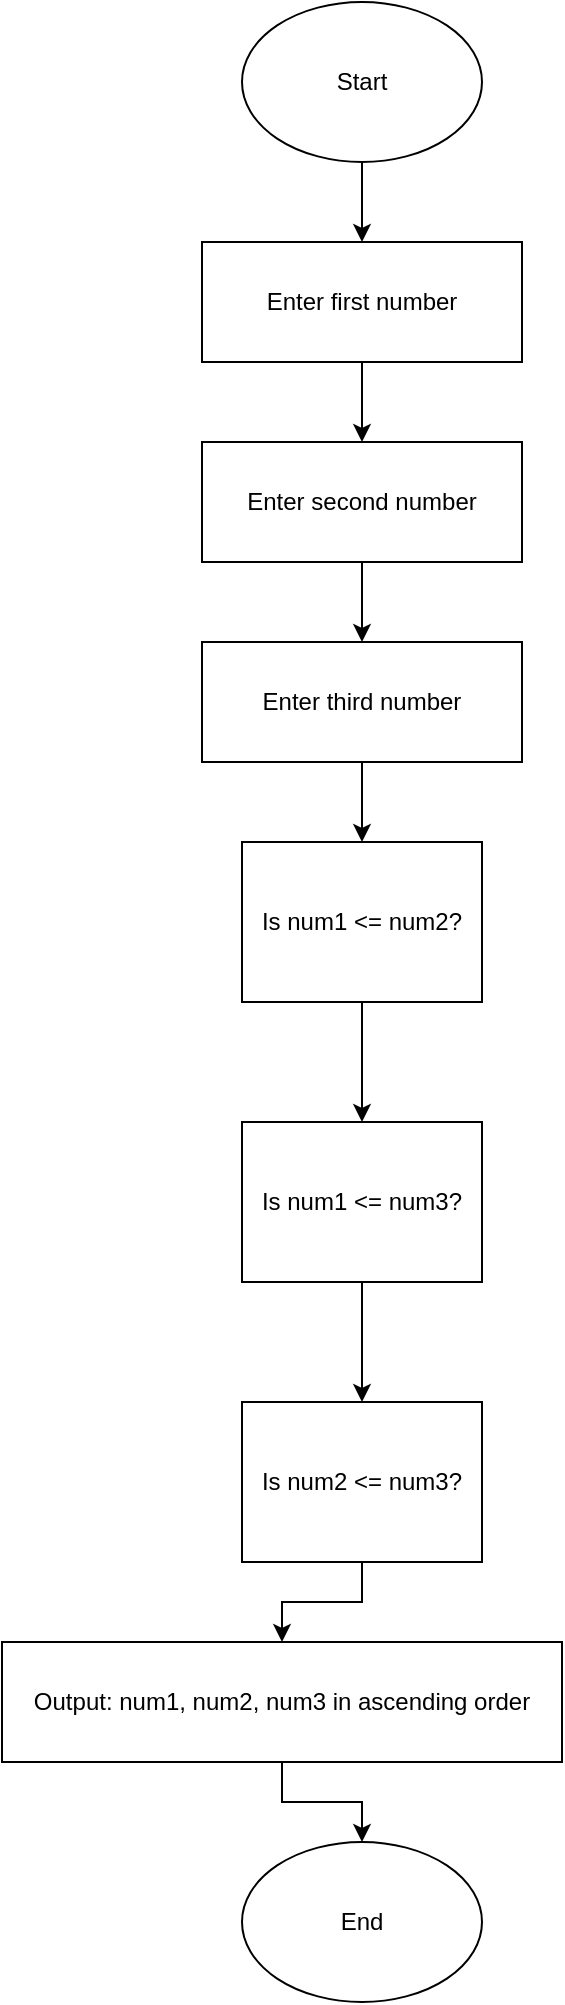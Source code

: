 <mxfile version="24.7.7">
  <diagram name="Order Numbers">
    <mxGraphModel dx="1434" dy="780" grid="1" gridSize="10" guides="1" tooltips="1" connect="1" arrows="1" fold="1" page="1" pageScale="1" pageWidth="827" pageHeight="1169" math="0" shadow="0">
      <root>
        <mxCell id="0" />
        <mxCell id="1" parent="0" />
        
        <!-- Start -->
        <mxCell id="start" value="Start" style="ellipse;whiteSpace=wrap;html=1;" vertex="1" parent="1">
          <mxGeometry x="340" y="90" width="120" height="80" as="geometry" />
        </mxCell>
        
        <!-- Input first number -->
        <mxCell id="input1" value="Enter first number" style="rounded=0;whiteSpace=wrap;html=1;" vertex="1" parent="1">
          <mxGeometry x="320" y="210" width="160" height="60" as="geometry" />
        </mxCell>
        
        <!-- Input second number -->
        <mxCell id="input2" value="Enter second number" style="rounded=0;whiteSpace=wrap;html=1;" vertex="1" parent="1">
          <mxGeometry x="320" y="310" width="160" height="60" as="geometry" />
        </mxCell>
        
        <!-- Input third number -->
        <mxCell id="input3" value="Enter third number" style="rounded=0;whiteSpace=wrap;html=1;" vertex="1" parent="1">
          <mxGeometry x="320" y="410" width="160" height="60" as="geometry" />
        </mxCell>
        
        <!-- Compare numbers -->
        <mxCell id="compare1" value="Is num1 &lt;= num2?" style="diamond;whiteSpace=wrap;html=1;" vertex="1" parent="1">
          <mxGeometry x="340" y="510" width="120" height="80" as="geometry" />
        </mxCell>
        
        <mxCell id="compare2" value="Is num1 &lt;= num3?" style="diamond;whiteSpace=wrap;html=1;" vertex="1" parent="1">
          <mxGeometry x="340" y="650" width="120" height="80" as="geometry" />
        </mxCell>
        
        <mxCell id="compare3" value="Is num2 &lt;= num3?" style="diamond;whiteSpace=wrap;html=1;" vertex="1" parent="1">
          <mxGeometry x="340" y="790" width="120" height="80" as="geometry" />
        </mxCell>
        
        <!-- Output result -->
        <mxCell id="outputOrder" value="Output: num1, num2, num3 in ascending order" style="rounded=0;whiteSpace=wrap;html=1;" vertex="1" parent="1">
          <mxGeometry x="220" y="910" width="280" height="60" as="geometry" />
        </mxCell>
        
        <!-- End -->
        <mxCell id="end" value="End" style="ellipse;whiteSpace=wrap;html=1;" vertex="1" parent="1">
          <mxGeometry x="340" y="1010" width="120" height="80" as="geometry" />
        </mxCell>
        
        <!-- Connections -->
        <mxCell id="edge1" style="edgeStyle=orthogonalEdgeStyle;rounded=0;orthogonalLoop=1;jettySize=auto;html=1;" edge="1" parent="1" source="start" target="input1">
          <mxGeometry relative="1" as="geometry" />
        </mxCell>
        <mxCell id="edge2" style="edgeStyle=orthogonalEdgeStyle;rounded=0;orthogonalLoop=1;jettySize=auto;html=1;" edge="1" parent="1" source="input1" target="input2">
          <mxGeometry relative="1" as="geometry" />
        </mxCell>
        <mxCell id="edge3" style="edgeStyle=orthogonalEdgeStyle;rounded=0;orthogonalLoop=1;jettySize=auto;html=1;" edge="1" parent="1" source="input2" target="input3">
          <mxGeometry relative="1" as="geometry" />
        </mxCell>
        <mxCell id="edge4" style="edgeStyle=orthogonalEdgeStyle;rounded=0;orthogonalLoop=1;jettySize=auto;html=1;" edge="1" parent="1" source="input3" target="compare1">
          <mxGeometry relative="1" as="geometry" />
        </mxCell>
        <mxCell id="edge5" style="edgeStyle=orthogonalEdgeStyle;rounded=0;orthogonalLoop=1;jettySize=auto;html=1;" edge="1" parent="1" source="compare1" target="compare2">
          <mxGeometry relative="1" as="geometry" />
        </mxCell>
        <mxCell id="edge6" style="edgeStyle=orthogonalEdgeStyle;rounded=0;orthogonalLoop=1;jettySize=auto;html=1;" edge="1" parent="1" source="compare2" target="compare3">
          <mxGeometry relative="1" as="geometry" />
        </mxCell>
        <mxCell id="edge7" style="edgeStyle=orthogonalEdgeStyle;rounded=0;orthogonalLoop=1;jettySize=auto;html=1;" edge="1" parent="1" source="compare3" target="outputOrder">
          <mxGeometry relative="1" as="geometry" />
        </mxCell>
        <mxCell id="edge8" style="edgeStyle=orthogonalEdgeStyle;rounded=0;orthogonalLoop=1;jettySize=auto;html=1;" edge="1" parent="1" source="outputOrder" target="end">
          <mxGeometry relative="1" as="geometry" />
        </mxCell>
      </root>
    </mxGraphModel>
  </diagram>
</mxfile>
